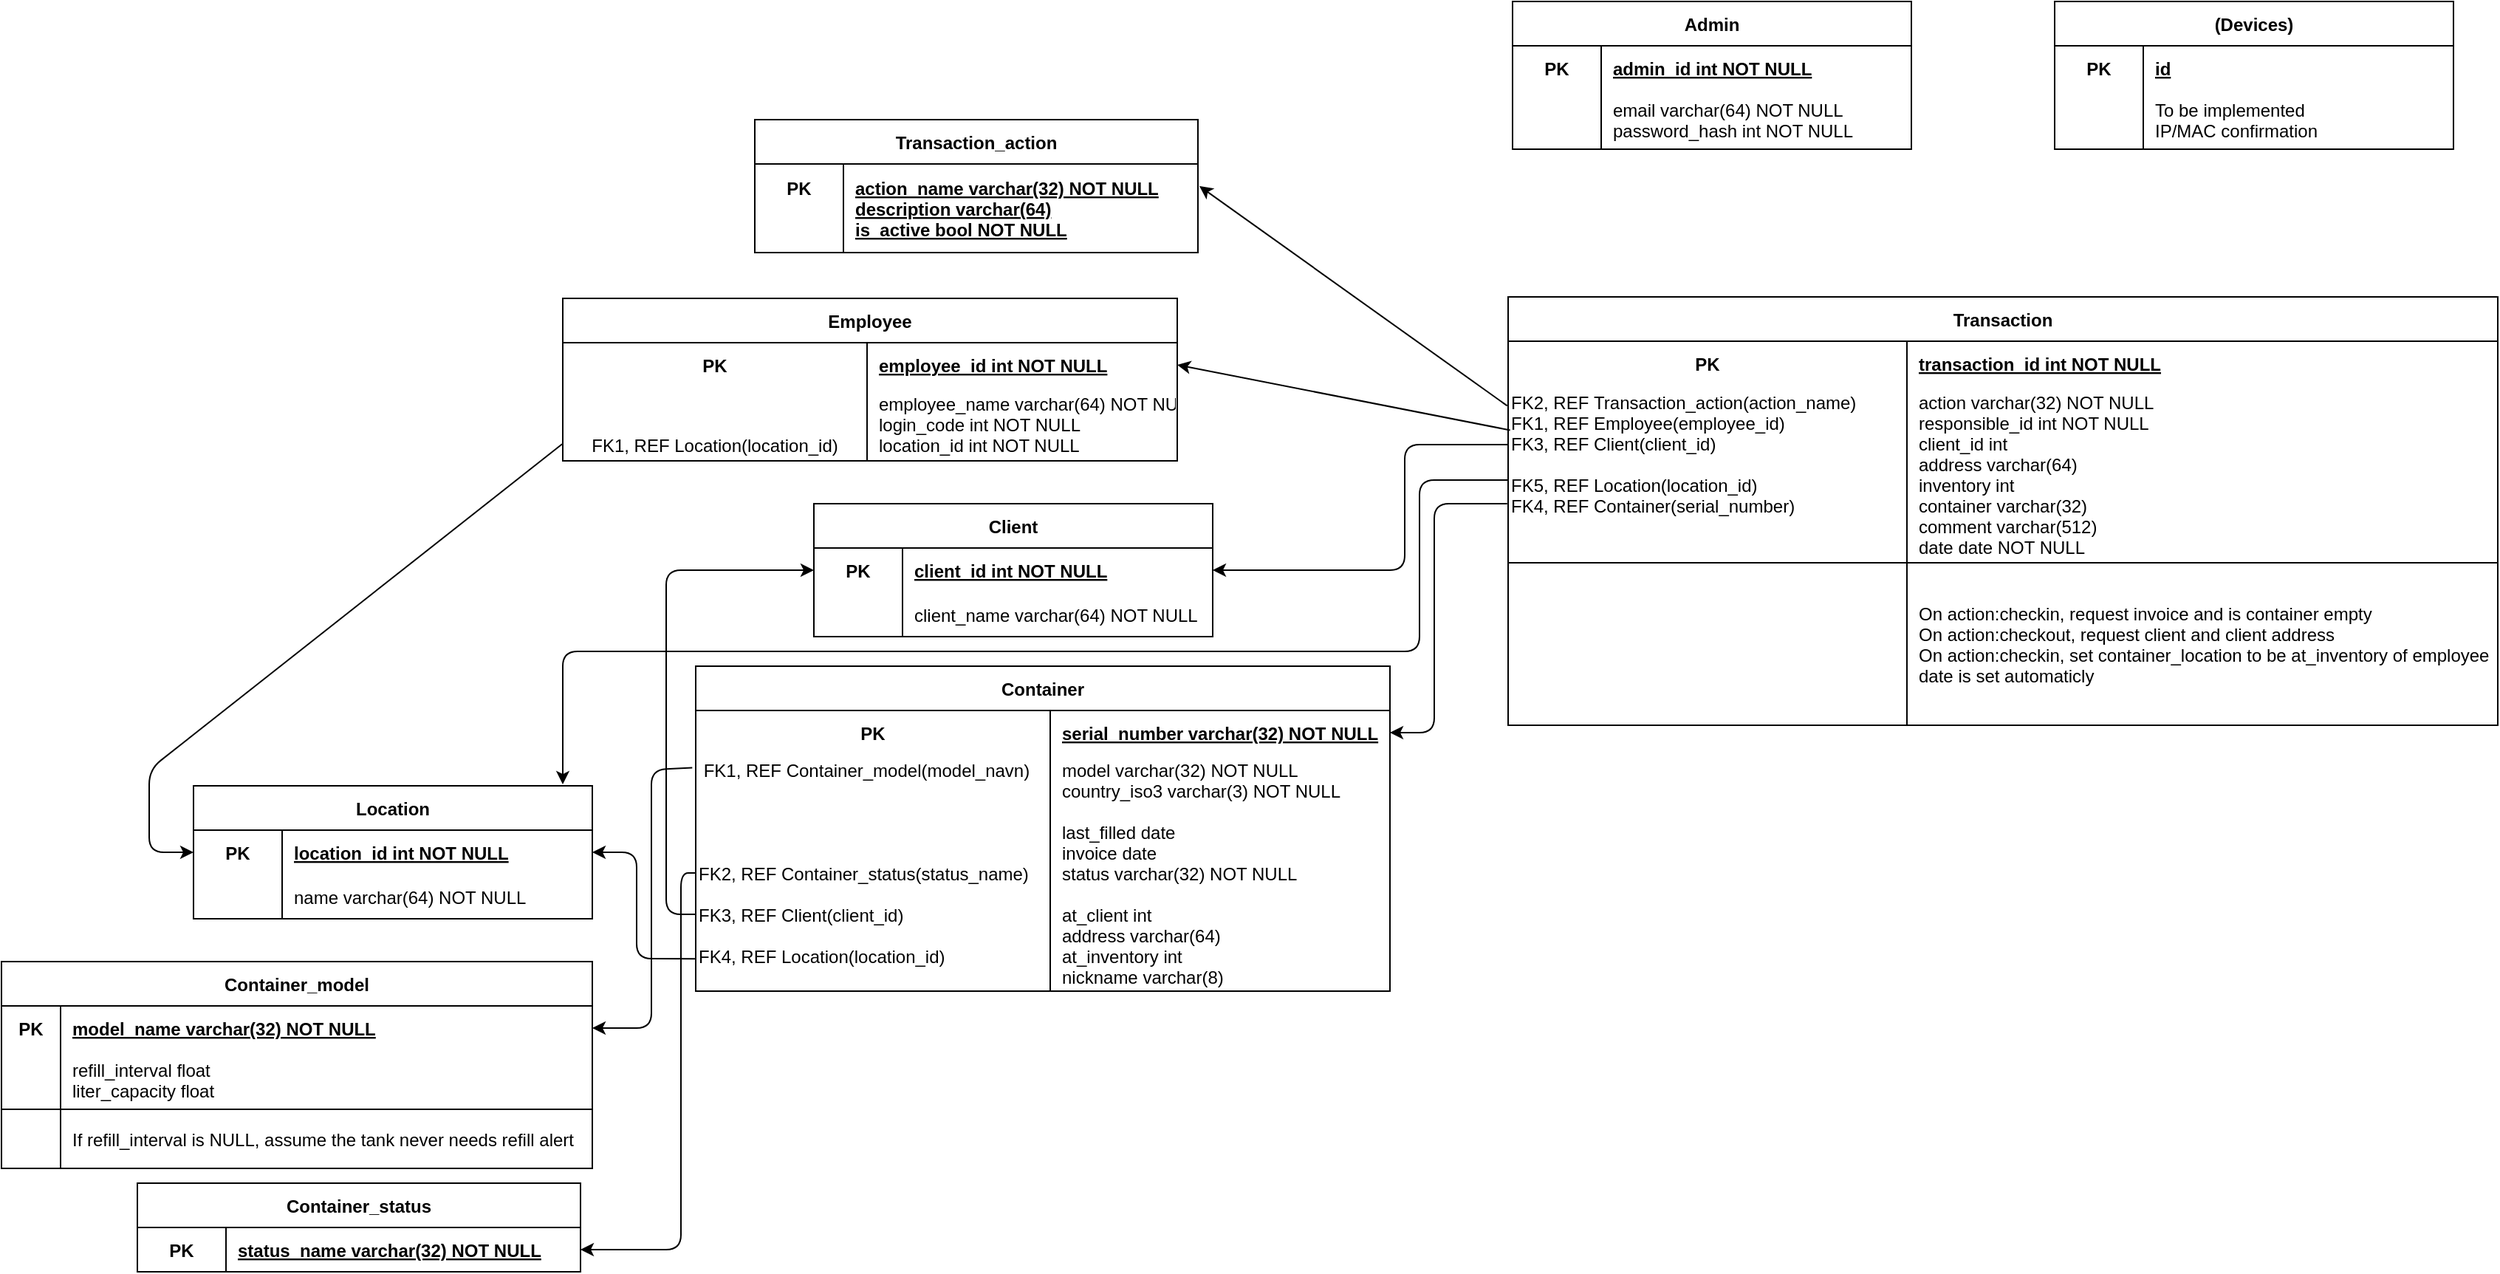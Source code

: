 <mxfile version="20.8.23" type="device"><diagram id="Y5ZeIBl4mCw-bBd7nWyF" name="Page-1"><mxGraphModel dx="607" dy="1933" grid="1" gridSize="10" guides="1" tooltips="1" connect="1" arrows="1" fold="1" page="1" pageScale="1" pageWidth="827" pageHeight="1169" math="0" shadow="0"><root><mxCell id="0"/><mxCell id="1" parent="0"/><mxCell id="OLcMfepOaMOW5lXe566j-21" value="Transaction" style="shape=table;startSize=30;container=1;collapsible=1;childLayout=tableLayout;fixedRows=1;rowLines=0;fontStyle=1;align=center;resizeLast=1;" parent="1" vertex="1"><mxGeometry x="1920" y="-960" width="670" height="290" as="geometry"/></mxCell><mxCell id="OLcMfepOaMOW5lXe566j-22" value="" style="shape=tableRow;horizontal=0;startSize=0;swimlaneHead=0;swimlaneBody=0;fillColor=none;collapsible=0;dropTarget=0;points=[[0,0.5],[1,0.5]];portConstraint=eastwest;top=0;left=0;right=0;bottom=0;" parent="OLcMfepOaMOW5lXe566j-21" vertex="1"><mxGeometry y="30" width="670" height="30" as="geometry"/></mxCell><mxCell id="OLcMfepOaMOW5lXe566j-23" value="PK" style="shape=partialRectangle;connectable=0;fillColor=none;top=0;left=0;bottom=0;right=0;fontStyle=1;overflow=hidden;" parent="OLcMfepOaMOW5lXe566j-22" vertex="1"><mxGeometry width="270" height="30" as="geometry"><mxRectangle width="270" height="30" as="alternateBounds"/></mxGeometry></mxCell><mxCell id="OLcMfepOaMOW5lXe566j-24" value="transaction_id int NOT NULL" style="shape=partialRectangle;connectable=0;fillColor=none;top=0;left=0;bottom=0;right=0;align=left;spacingLeft=6;fontStyle=5;overflow=hidden;" parent="OLcMfepOaMOW5lXe566j-22" vertex="1"><mxGeometry x="270" width="400" height="30" as="geometry"><mxRectangle width="400" height="30" as="alternateBounds"/></mxGeometry></mxCell><mxCell id="OLcMfepOaMOW5lXe566j-25" value="" style="shape=tableRow;horizontal=0;startSize=0;swimlaneHead=0;swimlaneBody=0;fillColor=none;collapsible=0;dropTarget=0;points=[[0,0.5],[1,0.5]];portConstraint=eastwest;top=0;left=0;right=0;bottom=1;" parent="OLcMfepOaMOW5lXe566j-21" vertex="1"><mxGeometry y="60" width="670" height="120" as="geometry"/></mxCell><mxCell id="OLcMfepOaMOW5lXe566j-26" value="FK2, REF Transaction_action(action_name)&#10;FK1, REF Employee(employee_id)&#10;FK3, REF Client(client_id)&#10;&#10;FK5, REF Location(location_id)&#10;FK4, REF Container(serial_number)&#10;&#10;" style="shape=partialRectangle;connectable=0;fillColor=none;top=0;left=0;bottom=0;right=0;fontStyle=0;overflow=hidden;align=left;" parent="OLcMfepOaMOW5lXe566j-25" vertex="1"><mxGeometry width="270" height="120" as="geometry"><mxRectangle width="270" height="120" as="alternateBounds"/></mxGeometry></mxCell><mxCell id="OLcMfepOaMOW5lXe566j-27" value="action varchar(32) NOT NULL&#10;responsible_id int NOT NULL&#10;client_id int&#10;address varchar(64)&#10;inventory int&#10;container varchar(32)&#10;comment varchar(512)&#10;date date NOT NULL" style="shape=partialRectangle;connectable=0;fillColor=none;top=0;left=0;bottom=0;right=0;align=left;spacingLeft=6;fontStyle=0;overflow=hidden;" parent="OLcMfepOaMOW5lXe566j-25" vertex="1"><mxGeometry x="270" width="400" height="120" as="geometry"><mxRectangle width="400" height="120" as="alternateBounds"/></mxGeometry></mxCell><mxCell id="OLcMfepOaMOW5lXe566j-28" value="" style="shape=tableRow;horizontal=0;startSize=0;swimlaneHead=0;swimlaneBody=0;fillColor=none;collapsible=0;dropTarget=0;points=[[0,0.5],[1,0.5]];portConstraint=eastwest;top=0;left=0;right=0;bottom=0;" parent="OLcMfepOaMOW5lXe566j-21" vertex="1"><mxGeometry y="180" width="670" height="110" as="geometry"/></mxCell><mxCell id="OLcMfepOaMOW5lXe566j-29" value="" style="shape=partialRectangle;connectable=0;fillColor=none;top=0;left=0;bottom=0;right=0;editable=1;overflow=hidden;" parent="OLcMfepOaMOW5lXe566j-28" vertex="1"><mxGeometry width="270" height="110" as="geometry"><mxRectangle width="270" height="110" as="alternateBounds"/></mxGeometry></mxCell><mxCell id="OLcMfepOaMOW5lXe566j-30" value="On action:checkin, request invoice and is container empty&#10;On action:checkout, request client and client address&#10;On action:checkin, set container_location to be at_inventory of employee&#10;date is set automaticly" style="shape=partialRectangle;connectable=0;fillColor=none;top=0;left=0;bottom=0;right=0;align=left;spacingLeft=6;overflow=hidden;" parent="OLcMfepOaMOW5lXe566j-28" vertex="1"><mxGeometry x="270" width="400" height="110" as="geometry"><mxRectangle width="400" height="110" as="alternateBounds"/></mxGeometry></mxCell><mxCell id="OLcMfepOaMOW5lXe566j-31" value="Transaction_action" style="shape=table;startSize=30;container=1;collapsible=1;childLayout=tableLayout;fixedRows=1;rowLines=0;fontStyle=1;align=center;resizeLast=1;" parent="1" vertex="1"><mxGeometry x="1410" y="-1080" width="300" height="90" as="geometry"/></mxCell><mxCell id="OLcMfepOaMOW5lXe566j-32" value="" style="shape=tableRow;horizontal=0;startSize=0;swimlaneHead=0;swimlaneBody=0;fillColor=none;collapsible=0;dropTarget=0;points=[[0,0.5],[1,0.5]];portConstraint=eastwest;top=0;left=0;right=0;bottom=0;" parent="OLcMfepOaMOW5lXe566j-31" vertex="1"><mxGeometry y="30" width="300" height="60" as="geometry"/></mxCell><mxCell id="OLcMfepOaMOW5lXe566j-33" value="PK&#10;&#10;" style="shape=partialRectangle;connectable=0;fillColor=none;top=0;left=0;bottom=0;right=0;fontStyle=1;overflow=hidden;" parent="OLcMfepOaMOW5lXe566j-32" vertex="1"><mxGeometry width="60" height="60" as="geometry"><mxRectangle width="60" height="60" as="alternateBounds"/></mxGeometry></mxCell><mxCell id="OLcMfepOaMOW5lXe566j-34" value="action_name varchar(32) NOT NULL&#10;description varchar(64)&#10;is_active bool NOT NULL" style="shape=partialRectangle;connectable=0;fillColor=none;top=0;left=0;bottom=0;right=0;align=left;spacingLeft=6;fontStyle=5;overflow=hidden;" parent="OLcMfepOaMOW5lXe566j-32" vertex="1"><mxGeometry x="60" width="240" height="60" as="geometry"><mxRectangle width="240" height="60" as="alternateBounds"/></mxGeometry></mxCell><mxCell id="OLcMfepOaMOW5lXe566j-35" value="Employee" style="shape=table;startSize=30;container=1;collapsible=1;childLayout=tableLayout;fixedRows=1;rowLines=0;fontStyle=1;align=center;resizeLast=1;" parent="1" vertex="1"><mxGeometry x="1280" y="-959" width="416" height="110" as="geometry"/></mxCell><mxCell id="OLcMfepOaMOW5lXe566j-36" value="" style="shape=tableRow;horizontal=0;startSize=0;swimlaneHead=0;swimlaneBody=0;fillColor=none;collapsible=0;dropTarget=0;points=[[0,0.5],[1,0.5]];portConstraint=eastwest;top=0;left=0;right=0;bottom=0;" parent="OLcMfepOaMOW5lXe566j-35" vertex="1"><mxGeometry y="30" width="416" height="30" as="geometry"/></mxCell><mxCell id="OLcMfepOaMOW5lXe566j-37" value="PK" style="shape=partialRectangle;connectable=0;fillColor=none;top=0;left=0;bottom=0;right=0;fontStyle=1;overflow=hidden;" parent="OLcMfepOaMOW5lXe566j-36" vertex="1"><mxGeometry width="206" height="30" as="geometry"><mxRectangle width="206" height="30" as="alternateBounds"/></mxGeometry></mxCell><mxCell id="OLcMfepOaMOW5lXe566j-38" value="employee_id int NOT NULL" style="shape=partialRectangle;connectable=0;fillColor=none;top=0;left=0;bottom=0;right=0;align=left;spacingLeft=6;fontStyle=5;overflow=hidden;" parent="OLcMfepOaMOW5lXe566j-36" vertex="1"><mxGeometry x="206" width="210" height="30" as="geometry"><mxRectangle width="210" height="30" as="alternateBounds"/></mxGeometry></mxCell><mxCell id="OLcMfepOaMOW5lXe566j-39" value="" style="shape=tableRow;horizontal=0;startSize=0;swimlaneHead=0;swimlaneBody=0;fillColor=none;collapsible=0;dropTarget=0;points=[[0,0.5],[1,0.5]];portConstraint=eastwest;top=0;left=0;right=0;bottom=1;" parent="OLcMfepOaMOW5lXe566j-35" vertex="1"><mxGeometry y="60" width="416" height="50" as="geometry"/></mxCell><mxCell id="OLcMfepOaMOW5lXe566j-40" value="&#10; &#10;FK1, REF Location(location_id)" style="shape=partialRectangle;connectable=0;fillColor=none;top=0;left=0;bottom=0;right=0;fontStyle=0;overflow=hidden;" parent="OLcMfepOaMOW5lXe566j-39" vertex="1"><mxGeometry width="206" height="50" as="geometry"><mxRectangle width="206" height="50" as="alternateBounds"/></mxGeometry></mxCell><mxCell id="OLcMfepOaMOW5lXe566j-41" value="employee_name varchar(64) NOT NULL&#10;login_code int NOT NULL&#10;location_id int NOT NULL" style="shape=partialRectangle;connectable=0;fillColor=none;top=0;left=0;bottom=0;right=0;align=left;spacingLeft=6;fontStyle=0;overflow=hidden;" parent="OLcMfepOaMOW5lXe566j-39" vertex="1"><mxGeometry x="206" width="210" height="50" as="geometry"><mxRectangle width="210" height="50" as="alternateBounds"/></mxGeometry></mxCell><mxCell id="OLcMfepOaMOW5lXe566j-42" value="Location" style="shape=table;startSize=30;container=1;collapsible=1;childLayout=tableLayout;fixedRows=1;rowLines=0;fontStyle=1;align=center;resizeLast=1;" parent="1" vertex="1"><mxGeometry x="1030" y="-629" width="270" height="90" as="geometry"/></mxCell><mxCell id="OLcMfepOaMOW5lXe566j-43" value="" style="shape=tableRow;horizontal=0;startSize=0;swimlaneHead=0;swimlaneBody=0;fillColor=none;collapsible=0;dropTarget=0;points=[[0,0.5],[1,0.5]];portConstraint=eastwest;top=0;left=0;right=0;bottom=0;" parent="OLcMfepOaMOW5lXe566j-42" vertex="1"><mxGeometry y="30" width="270" height="30" as="geometry"/></mxCell><mxCell id="OLcMfepOaMOW5lXe566j-44" value="PK" style="shape=partialRectangle;connectable=0;fillColor=none;top=0;left=0;bottom=0;right=0;fontStyle=1;overflow=hidden;" parent="OLcMfepOaMOW5lXe566j-43" vertex="1"><mxGeometry width="60" height="30" as="geometry"><mxRectangle width="60" height="30" as="alternateBounds"/></mxGeometry></mxCell><mxCell id="OLcMfepOaMOW5lXe566j-45" value="location_id int NOT NULL" style="shape=partialRectangle;connectable=0;fillColor=none;top=0;left=0;bottom=0;right=0;align=left;spacingLeft=6;fontStyle=5;overflow=hidden;" parent="OLcMfepOaMOW5lXe566j-43" vertex="1"><mxGeometry x="60" width="210" height="30" as="geometry"><mxRectangle width="210" height="30" as="alternateBounds"/></mxGeometry></mxCell><mxCell id="OLcMfepOaMOW5lXe566j-46" value="" style="shape=tableRow;horizontal=0;startSize=0;swimlaneHead=0;swimlaneBody=0;fillColor=none;collapsible=0;dropTarget=0;points=[[0,0.5],[1,0.5]];portConstraint=eastwest;top=0;left=0;right=0;bottom=1;" parent="OLcMfepOaMOW5lXe566j-42" vertex="1"><mxGeometry y="60" width="270" height="30" as="geometry"/></mxCell><mxCell id="OLcMfepOaMOW5lXe566j-47" value="&#10; " style="shape=partialRectangle;connectable=0;fillColor=none;top=0;left=0;bottom=0;right=0;fontStyle=0;overflow=hidden;" parent="OLcMfepOaMOW5lXe566j-46" vertex="1"><mxGeometry width="60" height="30" as="geometry"><mxRectangle width="60" height="30" as="alternateBounds"/></mxGeometry></mxCell><mxCell id="OLcMfepOaMOW5lXe566j-48" value="name varchar(64) NOT NULL" style="shape=partialRectangle;connectable=0;fillColor=none;top=0;left=0;bottom=0;right=0;align=left;spacingLeft=6;fontStyle=0;overflow=hidden;" parent="OLcMfepOaMOW5lXe566j-46" vertex="1"><mxGeometry x="60" width="210" height="30" as="geometry"><mxRectangle width="210" height="30" as="alternateBounds"/></mxGeometry></mxCell><mxCell id="OLcMfepOaMOW5lXe566j-49" value="Client" style="shape=table;startSize=30;container=1;collapsible=1;childLayout=tableLayout;fixedRows=1;rowLines=0;fontStyle=1;align=center;resizeLast=1;" parent="1" vertex="1"><mxGeometry x="1450" y="-820" width="270" height="90" as="geometry"/></mxCell><mxCell id="OLcMfepOaMOW5lXe566j-50" value="" style="shape=tableRow;horizontal=0;startSize=0;swimlaneHead=0;swimlaneBody=0;fillColor=none;collapsible=0;dropTarget=0;points=[[0,0.5],[1,0.5]];portConstraint=eastwest;top=0;left=0;right=0;bottom=0;" parent="OLcMfepOaMOW5lXe566j-49" vertex="1"><mxGeometry y="30" width="270" height="30" as="geometry"/></mxCell><mxCell id="OLcMfepOaMOW5lXe566j-51" value="PK" style="shape=partialRectangle;connectable=0;fillColor=none;top=0;left=0;bottom=0;right=0;fontStyle=1;overflow=hidden;" parent="OLcMfepOaMOW5lXe566j-50" vertex="1"><mxGeometry width="60" height="30" as="geometry"><mxRectangle width="60" height="30" as="alternateBounds"/></mxGeometry></mxCell><mxCell id="OLcMfepOaMOW5lXe566j-52" value="client_id int NOT NULL" style="shape=partialRectangle;connectable=0;fillColor=none;top=0;left=0;bottom=0;right=0;align=left;spacingLeft=6;fontStyle=5;overflow=hidden;" parent="OLcMfepOaMOW5lXe566j-50" vertex="1"><mxGeometry x="60" width="210" height="30" as="geometry"><mxRectangle width="210" height="30" as="alternateBounds"/></mxGeometry></mxCell><mxCell id="OLcMfepOaMOW5lXe566j-53" value="" style="shape=tableRow;horizontal=0;startSize=0;swimlaneHead=0;swimlaneBody=0;fillColor=none;collapsible=0;dropTarget=0;points=[[0,0.5],[1,0.5]];portConstraint=eastwest;top=0;left=0;right=0;bottom=1;" parent="OLcMfepOaMOW5lXe566j-49" vertex="1"><mxGeometry y="60" width="270" height="30" as="geometry"/></mxCell><mxCell id="OLcMfepOaMOW5lXe566j-54" value=" " style="shape=partialRectangle;connectable=0;fillColor=none;top=0;left=0;bottom=0;right=0;fontStyle=0;overflow=hidden;" parent="OLcMfepOaMOW5lXe566j-53" vertex="1"><mxGeometry width="60" height="30" as="geometry"><mxRectangle width="60" height="30" as="alternateBounds"/></mxGeometry></mxCell><mxCell id="OLcMfepOaMOW5lXe566j-55" value="client_name varchar(64) NOT NULL" style="shape=partialRectangle;connectable=0;fillColor=none;top=0;left=0;bottom=0;right=0;align=left;spacingLeft=6;fontStyle=0;overflow=hidden;" parent="OLcMfepOaMOW5lXe566j-53" vertex="1"><mxGeometry x="60" width="210" height="30" as="geometry"><mxRectangle width="210" height="30" as="alternateBounds"/></mxGeometry></mxCell><mxCell id="OLcMfepOaMOW5lXe566j-56" value="Container" style="shape=table;startSize=30;container=1;collapsible=1;childLayout=tableLayout;fixedRows=1;rowLines=0;fontStyle=1;align=center;resizeLast=1;" parent="1" vertex="1"><mxGeometry x="1370" y="-710" width="470" height="220" as="geometry"/></mxCell><mxCell id="OLcMfepOaMOW5lXe566j-57" value="" style="shape=tableRow;horizontal=0;startSize=0;swimlaneHead=0;swimlaneBody=0;fillColor=none;collapsible=0;dropTarget=0;points=[[0,0.5],[1,0.5]];portConstraint=eastwest;top=0;left=0;right=0;bottom=0;" parent="OLcMfepOaMOW5lXe566j-56" vertex="1"><mxGeometry y="30" width="470" height="30" as="geometry"/></mxCell><mxCell id="OLcMfepOaMOW5lXe566j-58" value="PK" style="shape=partialRectangle;connectable=0;fillColor=none;top=0;left=0;bottom=0;right=0;fontStyle=1;overflow=hidden;" parent="OLcMfepOaMOW5lXe566j-57" vertex="1"><mxGeometry width="240" height="30" as="geometry"><mxRectangle width="240" height="30" as="alternateBounds"/></mxGeometry></mxCell><mxCell id="OLcMfepOaMOW5lXe566j-59" value="serial_number varchar(32) NOT NULL" style="shape=partialRectangle;connectable=0;fillColor=none;top=0;left=0;bottom=0;right=0;align=left;spacingLeft=6;fontStyle=5;overflow=hidden;" parent="OLcMfepOaMOW5lXe566j-57" vertex="1"><mxGeometry x="240" width="230" height="30" as="geometry"><mxRectangle width="230" height="30" as="alternateBounds"/></mxGeometry></mxCell><mxCell id="OLcMfepOaMOW5lXe566j-60" value="" style="shape=tableRow;horizontal=0;startSize=0;swimlaneHead=0;swimlaneBody=0;fillColor=none;collapsible=0;dropTarget=0;points=[[0,0.5],[1,0.5]];portConstraint=eastwest;top=0;left=0;right=0;bottom=1;" parent="OLcMfepOaMOW5lXe566j-56" vertex="1"><mxGeometry y="60" width="470" height="160" as="geometry"/></mxCell><mxCell id="OLcMfepOaMOW5lXe566j-61" value=" FK1, REF Container_model(model_navn)&#10;&#10;&#10;&#10;&#10;FK2, REF Container_status(status_name)&#10;&#10;FK3, REF Client(client_id)&#10;&#10;FK4, REF Location(location_id)&#10;" style="shape=partialRectangle;connectable=0;fillColor=none;top=0;left=0;bottom=0;right=0;fontStyle=0;overflow=hidden;align=left;" parent="OLcMfepOaMOW5lXe566j-60" vertex="1"><mxGeometry width="240" height="160" as="geometry"><mxRectangle width="240" height="160" as="alternateBounds"/></mxGeometry></mxCell><mxCell id="OLcMfepOaMOW5lXe566j-62" value="model varchar(32) NOT NULL&#10;country_iso3 varchar(3) NOT NULL&#10;&#10;last_filled date&#10;invoice date&#10;status varchar(32) NOT NULL&#10;&#10;at_client int&#10;address varchar(64)&#10;at_inventory int&#10;nickname varchar(8)" style="shape=partialRectangle;connectable=0;fillColor=none;top=0;left=0;bottom=0;right=0;align=left;spacingLeft=6;fontStyle=0;overflow=hidden;" parent="OLcMfepOaMOW5lXe566j-60" vertex="1"><mxGeometry x="240" width="230" height="160" as="geometry"><mxRectangle width="230" height="160" as="alternateBounds"/></mxGeometry></mxCell><mxCell id="OLcMfepOaMOW5lXe566j-78" value="Admin" style="shape=table;startSize=30;container=1;collapsible=1;childLayout=tableLayout;fixedRows=1;rowLines=0;fontStyle=1;align=center;resizeLast=1;" parent="1" vertex="1"><mxGeometry x="1923" y="-1160" width="270" height="100" as="geometry"/></mxCell><mxCell id="OLcMfepOaMOW5lXe566j-79" value="" style="shape=tableRow;horizontal=0;startSize=0;swimlaneHead=0;swimlaneBody=0;fillColor=none;collapsible=0;dropTarget=0;points=[[0,0.5],[1,0.5]];portConstraint=eastwest;top=0;left=0;right=0;bottom=0;" parent="OLcMfepOaMOW5lXe566j-78" vertex="1"><mxGeometry y="30" width="270" height="30" as="geometry"/></mxCell><mxCell id="OLcMfepOaMOW5lXe566j-80" value="PK" style="shape=partialRectangle;connectable=0;fillColor=none;top=0;left=0;bottom=0;right=0;fontStyle=1;overflow=hidden;" parent="OLcMfepOaMOW5lXe566j-79" vertex="1"><mxGeometry width="60" height="30" as="geometry"><mxRectangle width="60" height="30" as="alternateBounds"/></mxGeometry></mxCell><mxCell id="OLcMfepOaMOW5lXe566j-81" value="admin_id int NOT NULL" style="shape=partialRectangle;connectable=0;fillColor=none;top=0;left=0;bottom=0;right=0;align=left;spacingLeft=6;fontStyle=5;overflow=hidden;" parent="OLcMfepOaMOW5lXe566j-79" vertex="1"><mxGeometry x="60" width="210" height="30" as="geometry"><mxRectangle width="210" height="30" as="alternateBounds"/></mxGeometry></mxCell><mxCell id="OLcMfepOaMOW5lXe566j-82" value="" style="shape=tableRow;horizontal=0;startSize=0;swimlaneHead=0;swimlaneBody=0;fillColor=none;collapsible=0;dropTarget=0;points=[[0,0.5],[1,0.5]];portConstraint=eastwest;top=0;left=0;right=0;bottom=1;" parent="OLcMfepOaMOW5lXe566j-78" vertex="1"><mxGeometry y="60" width="270" height="40" as="geometry"/></mxCell><mxCell id="OLcMfepOaMOW5lXe566j-83" value="&#10; " style="shape=partialRectangle;connectable=0;fillColor=none;top=0;left=0;bottom=0;right=0;fontStyle=0;overflow=hidden;" parent="OLcMfepOaMOW5lXe566j-82" vertex="1"><mxGeometry width="60" height="40" as="geometry"><mxRectangle width="60" height="40" as="alternateBounds"/></mxGeometry></mxCell><mxCell id="OLcMfepOaMOW5lXe566j-84" value="email varchar(64) NOT NULL&#10;password_hash int NOT NULL" style="shape=partialRectangle;connectable=0;fillColor=none;top=0;left=0;bottom=0;right=0;align=left;spacingLeft=6;fontStyle=0;overflow=hidden;" parent="OLcMfepOaMOW5lXe566j-82" vertex="1"><mxGeometry x="60" width="210" height="40" as="geometry"><mxRectangle width="210" height="40" as="alternateBounds"/></mxGeometry></mxCell><mxCell id="OLcMfepOaMOW5lXe566j-85" value="" style="endArrow=classic;html=1;rounded=1;entryX=1;entryY=0.5;entryDx=0;entryDy=0;exitX=-0.005;exitY=0.055;exitDx=0;exitDy=0;exitPerimeter=0;" parent="1" source="OLcMfepOaMOW5lXe566j-60" target="P7SvbgZ_12P94SbgwqWW-3" edge="1"><mxGeometry width="50" height="50" relative="1" as="geometry"><mxPoint x="1370" y="-470" as="sourcePoint"/><mxPoint x="1280" y="-445" as="targetPoint"/><Array as="points"><mxPoint x="1340" y="-640"/><mxPoint x="1340" y="-465"/></Array></mxGeometry></mxCell><mxCell id="OLcMfepOaMOW5lXe566j-87" value="" style="endArrow=classic;html=1;exitX=-0.001;exitY=0.773;exitDx=0;exitDy=0;exitPerimeter=0;entryX=0;entryY=0.5;entryDx=0;entryDy=0;rounded=1;" parent="1" source="OLcMfepOaMOW5lXe566j-39" target="OLcMfepOaMOW5lXe566j-43" edge="1"><mxGeometry width="50" height="50" relative="1" as="geometry"><mxPoint x="1110" y="-870" as="sourcePoint"/><mxPoint x="1030" y="-690" as="targetPoint"/><Array as="points"><mxPoint x="1000" y="-640"/><mxPoint x="1000" y="-584"/></Array></mxGeometry></mxCell><mxCell id="OLcMfepOaMOW5lXe566j-88" value="" style="endArrow=classic;html=1;rounded=0;exitX=0.002;exitY=0.252;exitDx=0;exitDy=0;exitPerimeter=0;entryX=1;entryY=0.5;entryDx=0;entryDy=0;" parent="1" source="OLcMfepOaMOW5lXe566j-25" target="OLcMfepOaMOW5lXe566j-36" edge="1"><mxGeometry width="50" height="50" relative="1" as="geometry"><mxPoint x="1730" y="-840" as="sourcePoint"/><mxPoint x="1780" y="-890" as="targetPoint"/></mxGeometry></mxCell><mxCell id="OLcMfepOaMOW5lXe566j-89" value="" style="endArrow=classic;html=1;rounded=0;entryX=1;entryY=0.5;entryDx=0;entryDy=0;exitX=-0.001;exitY=0.114;exitDx=0;exitDy=0;exitPerimeter=0;" parent="1" source="OLcMfepOaMOW5lXe566j-25" edge="1"><mxGeometry width="50" height="50" relative="1" as="geometry"><mxPoint x="1848.736" y="-885.09" as="sourcePoint"/><mxPoint x="1711" y="-1035" as="targetPoint"/></mxGeometry></mxCell><mxCell id="OLcMfepOaMOW5lXe566j-90" value="" style="endArrow=classic;html=1;rounded=1;entryX=1;entryY=0.5;entryDx=0;entryDy=0;" parent="1" target="OLcMfepOaMOW5lXe566j-50" edge="1"><mxGeometry width="50" height="50" relative="1" as="geometry"><mxPoint x="1920" y="-860" as="sourcePoint"/><mxPoint x="1681" y="-705" as="targetPoint"/><Array as="points"><mxPoint x="1850" y="-860"/><mxPoint x="1850" y="-775"/></Array></mxGeometry></mxCell><mxCell id="OLcMfepOaMOW5lXe566j-97" value="" style="endArrow=classic;html=1;rounded=1;entryX=1;entryY=0.5;entryDx=0;entryDy=0;exitX=-0.001;exitY=0.667;exitDx=0;exitDy=0;exitPerimeter=0;" parent="1" source="OLcMfepOaMOW5lXe566j-25" target="OLcMfepOaMOW5lXe566j-57" edge="1"><mxGeometry width="50" height="50" relative="1" as="geometry"><mxPoint x="1930" y="-850" as="sourcePoint"/><mxPoint x="1691.0" y="-695" as="targetPoint"/><Array as="points"><mxPoint x="1870" y="-820"/><mxPoint x="1870" y="-665"/></Array></mxGeometry></mxCell><mxCell id="OLcMfepOaMOW5lXe566j-100" value="Container_status" style="shape=table;startSize=30;container=1;collapsible=1;childLayout=tableLayout;fixedRows=1;rowLines=0;fontStyle=1;align=center;resizeLast=1;" parent="1" vertex="1"><mxGeometry x="992" y="-360" width="300" height="60" as="geometry"/></mxCell><mxCell id="OLcMfepOaMOW5lXe566j-101" value="" style="shape=tableRow;horizontal=0;startSize=0;swimlaneHead=0;swimlaneBody=0;fillColor=none;collapsible=0;dropTarget=0;points=[[0,0.5],[1,0.5]];portConstraint=eastwest;top=0;left=0;right=0;bottom=0;" parent="OLcMfepOaMOW5lXe566j-100" vertex="1"><mxGeometry y="30" width="300" height="30" as="geometry"/></mxCell><mxCell id="OLcMfepOaMOW5lXe566j-102" value="PK" style="shape=partialRectangle;connectable=0;fillColor=none;top=0;left=0;bottom=0;right=0;fontStyle=1;overflow=hidden;" parent="OLcMfepOaMOW5lXe566j-101" vertex="1"><mxGeometry width="60" height="30" as="geometry"><mxRectangle width="60" height="30" as="alternateBounds"/></mxGeometry></mxCell><mxCell id="OLcMfepOaMOW5lXe566j-103" value="status_name varchar(32) NOT NULL" style="shape=partialRectangle;connectable=0;fillColor=none;top=0;left=0;bottom=0;right=0;align=left;spacingLeft=6;fontStyle=5;overflow=hidden;" parent="OLcMfepOaMOW5lXe566j-101" vertex="1"><mxGeometry x="60" width="240" height="30" as="geometry"><mxRectangle width="240" height="30" as="alternateBounds"/></mxGeometry></mxCell><mxCell id="OLcMfepOaMOW5lXe566j-104" value="" style="endArrow=classic;html=1;rounded=1;entryX=1;entryY=0.75;entryDx=0;entryDy=0;exitX=0;exitY=0.5;exitDx=0;exitDy=0;" parent="1" source="OLcMfepOaMOW5lXe566j-60" target="OLcMfepOaMOW5lXe566j-100" edge="1"><mxGeometry width="50" height="50" relative="1" as="geometry"><mxPoint x="1370" y="-405" as="sourcePoint"/><mxPoint x="1280" y="-380" as="targetPoint"/><Array as="points"><mxPoint x="1360" y="-570"/><mxPoint x="1360" y="-315"/></Array></mxGeometry></mxCell><mxCell id="OLcMfepOaMOW5lXe566j-105" value="" style="endArrow=classic;html=1;rounded=1;entryX=0;entryY=0.5;entryDx=0;entryDy=0;exitX=-0.001;exitY=0.675;exitDx=0;exitDy=0;exitPerimeter=0;" parent="1" source="OLcMfepOaMOW5lXe566j-60" target="OLcMfepOaMOW5lXe566j-50" edge="1"><mxGeometry width="50" height="50" relative="1" as="geometry"><mxPoint x="868.734" y="-590.93" as="sourcePoint"/><mxPoint x="1380" y="-505" as="targetPoint"/><Array as="points"><mxPoint x="1350" y="-542"/><mxPoint x="1350" y="-775"/></Array></mxGeometry></mxCell><mxCell id="OLcMfepOaMOW5lXe566j-106" value="" style="endArrow=classic;html=1;rounded=1;entryX=1;entryY=0.5;entryDx=0;entryDy=0;exitX=-0.001;exitY=0.863;exitDx=0;exitDy=0;exitPerimeter=0;" parent="1" source="OLcMfepOaMOW5lXe566j-60" target="OLcMfepOaMOW5lXe566j-43" edge="1"><mxGeometry width="50" height="50" relative="1" as="geometry"><mxPoint x="870" y="-549" as="sourcePoint"/><mxPoint x="1390" y="-780" as="targetPoint"/><Array as="points"><mxPoint x="1330" y="-512"/><mxPoint x="1330" y="-584"/></Array></mxGeometry></mxCell><mxCell id="P7SvbgZ_12P94SbgwqWW-2" value="Container_model" style="shape=table;startSize=30;container=1;collapsible=1;childLayout=tableLayout;fixedRows=1;rowLines=0;fontStyle=1;align=center;resizeLast=1;" parent="1" vertex="1"><mxGeometry x="900" y="-510" width="400" height="140" as="geometry"/></mxCell><mxCell id="P7SvbgZ_12P94SbgwqWW-3" value="" style="shape=tableRow;horizontal=0;startSize=0;swimlaneHead=0;swimlaneBody=0;fillColor=none;collapsible=0;dropTarget=0;points=[[0,0.5],[1,0.5]];portConstraint=eastwest;top=0;left=0;right=0;bottom=0;" parent="P7SvbgZ_12P94SbgwqWW-2" vertex="1"><mxGeometry y="30" width="400" height="30" as="geometry"/></mxCell><mxCell id="P7SvbgZ_12P94SbgwqWW-4" value="PK" style="shape=partialRectangle;connectable=0;fillColor=none;top=0;left=0;bottom=0;right=0;fontStyle=1;overflow=hidden;" parent="P7SvbgZ_12P94SbgwqWW-3" vertex="1"><mxGeometry width="40" height="30" as="geometry"><mxRectangle width="40" height="30" as="alternateBounds"/></mxGeometry></mxCell><mxCell id="P7SvbgZ_12P94SbgwqWW-5" value="model_name varchar(32) NOT NULL" style="shape=partialRectangle;connectable=0;fillColor=none;top=0;left=0;bottom=0;right=0;align=left;spacingLeft=6;fontStyle=5;overflow=hidden;" parent="P7SvbgZ_12P94SbgwqWW-3" vertex="1"><mxGeometry x="40" width="360" height="30" as="geometry"><mxRectangle width="360" height="30" as="alternateBounds"/></mxGeometry></mxCell><mxCell id="P7SvbgZ_12P94SbgwqWW-6" value="" style="shape=tableRow;horizontal=0;startSize=0;swimlaneHead=0;swimlaneBody=0;fillColor=none;collapsible=0;dropTarget=0;points=[[0,0.5],[1,0.5]];portConstraint=eastwest;top=0;left=0;right=0;bottom=1;" parent="P7SvbgZ_12P94SbgwqWW-2" vertex="1"><mxGeometry y="60" width="400" height="40" as="geometry"/></mxCell><mxCell id="P7SvbgZ_12P94SbgwqWW-7" value="" style="shape=partialRectangle;connectable=0;fillColor=none;top=0;left=0;bottom=0;right=0;fontStyle=0;overflow=hidden;align=left;" parent="P7SvbgZ_12P94SbgwqWW-6" vertex="1"><mxGeometry width="40" height="40" as="geometry"><mxRectangle width="40" height="40" as="alternateBounds"/></mxGeometry></mxCell><mxCell id="P7SvbgZ_12P94SbgwqWW-8" value="refill_interval float&#10;liter_capacity float" style="shape=partialRectangle;connectable=0;fillColor=none;top=0;left=0;bottom=0;right=0;align=left;spacingLeft=6;fontStyle=0;overflow=hidden;" parent="P7SvbgZ_12P94SbgwqWW-6" vertex="1"><mxGeometry x="40" width="360" height="40" as="geometry"><mxRectangle width="360" height="40" as="alternateBounds"/></mxGeometry></mxCell><mxCell id="P7SvbgZ_12P94SbgwqWW-9" value="" style="shape=tableRow;horizontal=0;startSize=0;swimlaneHead=0;swimlaneBody=0;fillColor=none;collapsible=0;dropTarget=0;points=[[0,0.5],[1,0.5]];portConstraint=eastwest;top=0;left=0;right=0;bottom=0;" parent="P7SvbgZ_12P94SbgwqWW-2" vertex="1"><mxGeometry y="100" width="400" height="40" as="geometry"/></mxCell><mxCell id="P7SvbgZ_12P94SbgwqWW-10" value="" style="shape=partialRectangle;connectable=0;fillColor=none;top=0;left=0;bottom=0;right=0;editable=1;overflow=hidden;" parent="P7SvbgZ_12P94SbgwqWW-9" vertex="1"><mxGeometry width="40" height="40" as="geometry"><mxRectangle width="40" height="40" as="alternateBounds"/></mxGeometry></mxCell><mxCell id="P7SvbgZ_12P94SbgwqWW-11" value="If refill_interval is NULL, assume the tank never needs refill alert" style="shape=partialRectangle;connectable=0;fillColor=none;top=0;left=0;bottom=0;right=0;align=left;spacingLeft=6;overflow=hidden;" parent="P7SvbgZ_12P94SbgwqWW-9" vertex="1"><mxGeometry x="40" width="360" height="40" as="geometry"><mxRectangle width="360" height="40" as="alternateBounds"/></mxGeometry></mxCell><mxCell id="IsxUXFzbn5ZaGRZxI9Up-1" value="" style="endArrow=classic;html=1;rounded=1;exitX=-0.001;exitY=0.667;exitDx=0;exitDy=0;exitPerimeter=0;" edge="1" parent="1"><mxGeometry width="50" height="50" relative="1" as="geometry"><mxPoint x="1920" y="-836" as="sourcePoint"/><mxPoint x="1280" y="-630" as="targetPoint"/><Array as="points"><mxPoint x="1860" y="-836"/><mxPoint x="1860" y="-720"/><mxPoint x="1280" y="-720"/></Array></mxGeometry></mxCell><mxCell id="IsxUXFzbn5ZaGRZxI9Up-2" value="(Devices)" style="shape=table;startSize=30;container=1;collapsible=1;childLayout=tableLayout;fixedRows=1;rowLines=0;fontStyle=1;align=center;resizeLast=1;" vertex="1" parent="1"><mxGeometry x="2290" y="-1160" width="270" height="100" as="geometry"/></mxCell><mxCell id="IsxUXFzbn5ZaGRZxI9Up-3" value="" style="shape=tableRow;horizontal=0;startSize=0;swimlaneHead=0;swimlaneBody=0;fillColor=none;collapsible=0;dropTarget=0;points=[[0,0.5],[1,0.5]];portConstraint=eastwest;top=0;left=0;right=0;bottom=0;" vertex="1" parent="IsxUXFzbn5ZaGRZxI9Up-2"><mxGeometry y="30" width="270" height="30" as="geometry"/></mxCell><mxCell id="IsxUXFzbn5ZaGRZxI9Up-4" value="PK" style="shape=partialRectangle;connectable=0;fillColor=none;top=0;left=0;bottom=0;right=0;fontStyle=1;overflow=hidden;" vertex="1" parent="IsxUXFzbn5ZaGRZxI9Up-3"><mxGeometry width="60" height="30" as="geometry"><mxRectangle width="60" height="30" as="alternateBounds"/></mxGeometry></mxCell><mxCell id="IsxUXFzbn5ZaGRZxI9Up-5" value="id" style="shape=partialRectangle;connectable=0;fillColor=none;top=0;left=0;bottom=0;right=0;align=left;spacingLeft=6;fontStyle=5;overflow=hidden;" vertex="1" parent="IsxUXFzbn5ZaGRZxI9Up-3"><mxGeometry x="60" width="210" height="30" as="geometry"><mxRectangle width="210" height="30" as="alternateBounds"/></mxGeometry></mxCell><mxCell id="IsxUXFzbn5ZaGRZxI9Up-6" value="" style="shape=tableRow;horizontal=0;startSize=0;swimlaneHead=0;swimlaneBody=0;fillColor=none;collapsible=0;dropTarget=0;points=[[0,0.5],[1,0.5]];portConstraint=eastwest;top=0;left=0;right=0;bottom=1;" vertex="1" parent="IsxUXFzbn5ZaGRZxI9Up-2"><mxGeometry y="60" width="270" height="40" as="geometry"/></mxCell><mxCell id="IsxUXFzbn5ZaGRZxI9Up-7" value="&#10; " style="shape=partialRectangle;connectable=0;fillColor=none;top=0;left=0;bottom=0;right=0;fontStyle=0;overflow=hidden;" vertex="1" parent="IsxUXFzbn5ZaGRZxI9Up-6"><mxGeometry width="60" height="40" as="geometry"><mxRectangle width="60" height="40" as="alternateBounds"/></mxGeometry></mxCell><mxCell id="IsxUXFzbn5ZaGRZxI9Up-8" value="To be implemented&#10;IP/MAC confirmation" style="shape=partialRectangle;connectable=0;fillColor=none;top=0;left=0;bottom=0;right=0;align=left;spacingLeft=6;fontStyle=0;overflow=hidden;" vertex="1" parent="IsxUXFzbn5ZaGRZxI9Up-6"><mxGeometry x="60" width="210" height="40" as="geometry"><mxRectangle width="210" height="40" as="alternateBounds"/></mxGeometry></mxCell></root></mxGraphModel></diagram></mxfile>